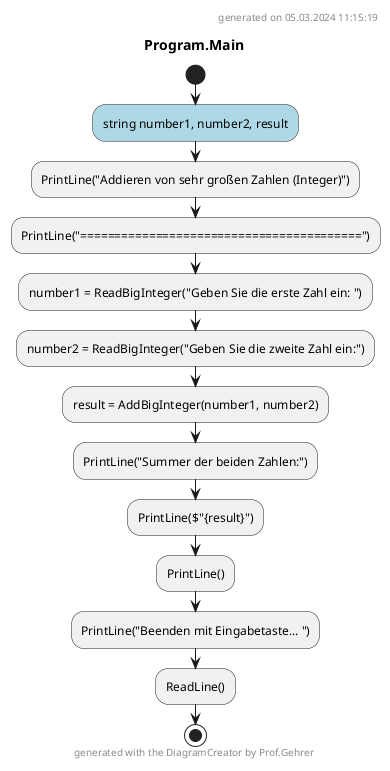 @startuml Program.Main
header
generated on 05.03.2024 11:15:19
end header
title Program.Main
start
#LightBlue:string number1, number2, result;
:PrintLine("Addieren von sehr großen Zahlen (Integer)");
:PrintLine("=========================================");
:number1 = ReadBigInteger("Geben Sie die erste Zahl ein: ");
:number2 = ReadBigInteger("Geben Sie die zweite Zahl ein:");
:result = AddBigInteger(number1, number2);
:PrintLine("Summer der beiden Zahlen:");
:PrintLine($"{result}");
:PrintLine();
:PrintLine("Beenden mit Eingabetaste... ");
:ReadLine();
footer
generated with the DiagramCreator by Prof.Gehrer
end footer
stop
@enduml

